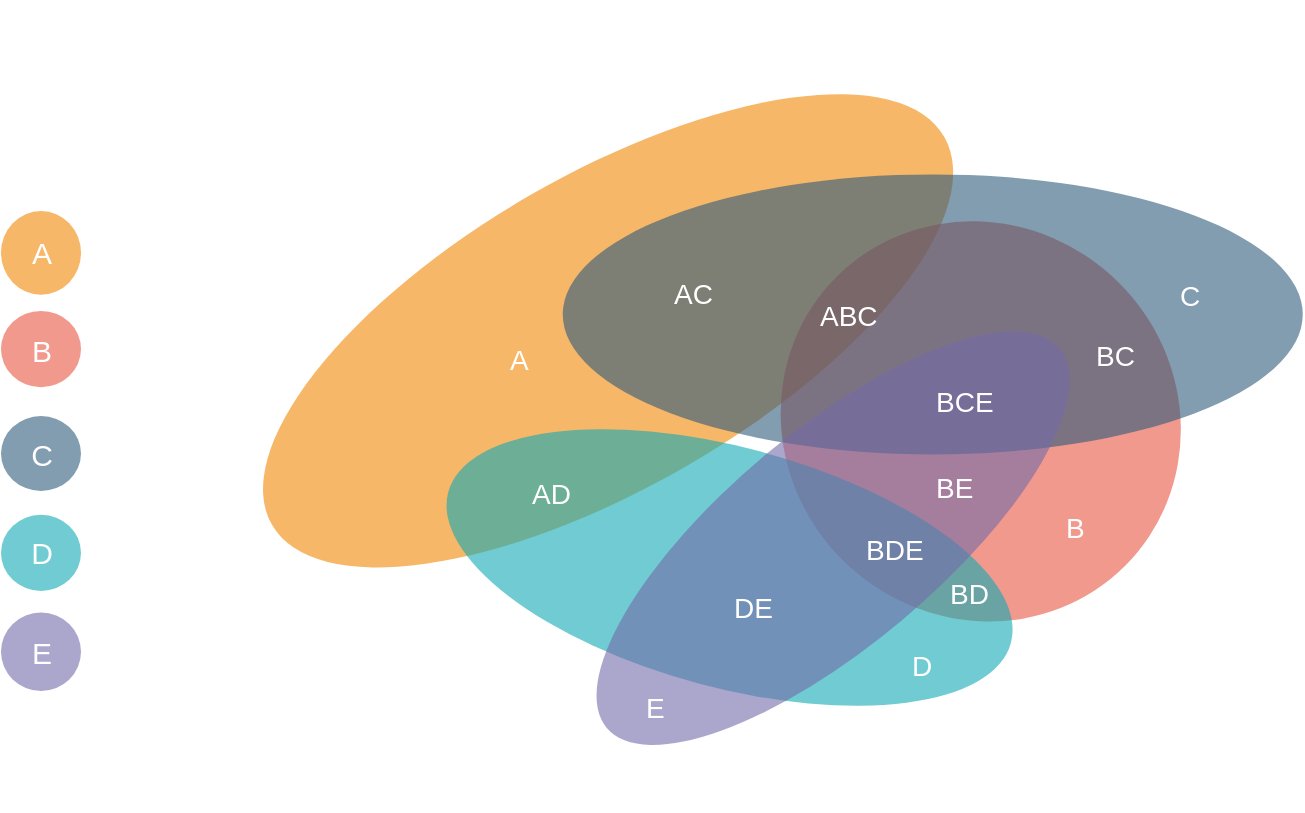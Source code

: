 <mxfile version="13.6.4" type="github">
  <diagram id="3228e29e-7158-1315-38df-8450db1d8a1d" name="Page-1">
    <mxGraphModel dx="2062" dy="1162" grid="1" gridSize="10" guides="1" tooltips="1" connect="1" arrows="1" fold="1" page="1" pageScale="1" pageWidth="1169" pageHeight="827" background="#ffffff" math="0" shadow="0">
      <root>
        <mxCell id="0" />
        <mxCell id="1" parent="0" />
        <mxCell id="21541" value="" style="ellipse;whiteSpace=wrap;rotation=-30;fillColor=#F08705;opacity=60;strokeColor=none;html=1;" parent="1" vertex="1">
          <mxGeometry x="330.001" y="235.213" width="388.081" height="156.376" as="geometry" />
        </mxCell>
        <mxCell id="21542" value="" style="ellipse;whiteSpace=wrap;rotation=135;fillColor=#E85642;opacity=60;strokeColor=none;html=1;" parent="1" vertex="1">
          <mxGeometry x="612.463" y="256.562" width="195.802" height="204.28" as="geometry" />
        </mxCell>
        <mxCell id="21543" value="" style="ellipse;whiteSpace=wrap;fillColor=#2F5B7C;opacity=60;strokeColor=none;html=1;" parent="1" vertex="1">
          <mxGeometry x="501.38" y="235.217" width="370" height="140" as="geometry" />
        </mxCell>
        <mxCell id="21544" value="" style="ellipse;whiteSpace=wrap;fillColor=#12AAB5;opacity=60;strokeColor=none;rotation=15;html=1;" parent="1" vertex="1">
          <mxGeometry x="439.158" y="371.753" width="291.24" height="120" as="geometry" />
        </mxCell>
        <mxCell id="21545" value="" style="ellipse;whiteSpace=wrap;rotation=-40;fillColor=#736CA8;opacity=60;strokeColor=none;html=1;" parent="1" vertex="1">
          <mxGeometry x="488.844" y="363.382" width="295.401" height="107.284" as="geometry" />
        </mxCell>
        <mxCell id="21546" value="A" style="text;spacingTop=-5;fontStyle=0;fontSize=14;html=1;fontColor=#FFFFFF;" parent="1" vertex="1">
          <mxGeometry x="472.5" y="318.408" width="30" height="20" as="geometry" />
        </mxCell>
        <mxCell id="21547" value="B" style="text;spacingTop=-5;fontStyle=0;fontSize=14;html=1;fontColor=#FFFFFF;" parent="1" vertex="1">
          <mxGeometry x="750.5" y="401.56" width="30" height="20" as="geometry" />
        </mxCell>
        <mxCell id="21548" value="C" style="text;spacingTop=-5;fontStyle=0;fontSize=14;html=1;fontColor=#FFFFFF;" parent="1" vertex="1">
          <mxGeometry x="808.265" y="286.408" width="30" height="20" as="geometry" />
        </mxCell>
        <mxCell id="21549" value="D" style="text;spacingTop=-5;fontStyle=0;fontSize=14;html=1;fontColor=#FFFFFF;" parent="1" vertex="1">
          <mxGeometry x="674.38" y="470.667" width="30" height="20" as="geometry" />
        </mxCell>
        <mxCell id="21550" value="E" style="text;spacingTop=-5;fontStyle=0;fontSize=14;html=1;fontColor=#FFFFFF;" parent="1" vertex="1">
          <mxGeometry x="540.5" y="491.753" width="30" height="20" as="geometry" />
        </mxCell>
        <mxCell id="21551" value="AC" style="text;spacingTop=-5;fontStyle=0;fontSize=14;html=1;fontColor=#FFFFFF;" parent="1" vertex="1">
          <mxGeometry x="554.778" y="284.5" width="30" height="20" as="geometry" />
        </mxCell>
        <mxCell id="21552" value="BC" style="text;spacingTop=-5;fontStyle=0;fontSize=14;html=1;fontColor=#FFFFFF;" parent="1" vertex="1">
          <mxGeometry x="765.5" y="316.408" width="30" height="20" as="geometry" />
        </mxCell>
        <mxCell id="21553" value="ABC" style="text;spacingTop=-5;fontStyle=0;fontSize=14;html=1;fontColor=#FFFFFF;" parent="1" vertex="1">
          <mxGeometry x="628.38" y="296.408" width="30" height="20" as="geometry" />
        </mxCell>
        <mxCell id="21554" value="BCE" style="text;spacingTop=-5;fontStyle=0;fontSize=14;html=1;fontColor=#FFFFFF;" parent="1" vertex="1">
          <mxGeometry x="686.38" y="338.702" width="30" height="20" as="geometry" />
        </mxCell>
        <mxCell id="21555" value="BE" style="text;spacingTop=-5;fontStyle=0;fontSize=14;html=1;fontColor=#FFFFFF;" parent="1" vertex="1">
          <mxGeometry x="686.38" y="381.56" width="30" height="20" as="geometry" />
        </mxCell>
        <mxCell id="21556" value="BD" style="text;spacingTop=-5;fontStyle=0;fontSize=14;html=1;fontColor=#FFFFFF;" parent="1" vertex="1">
          <mxGeometry x="693.364" y="434.842" width="30" height="20" as="geometry" />
        </mxCell>
        <mxCell id="21557" value="BDE" style="text;spacingTop=-5;fontStyle=0;fontSize=14;html=1;fontColor=#FFFFFF;" parent="1" vertex="1">
          <mxGeometry x="650.5" y="412.999" width="30" height="20" as="geometry" />
        </mxCell>
        <mxCell id="21558" value="AD" style="text;spacingTop=-5;fontStyle=0;fontSize=14;html=1;fontColor=#FFFFFF;" parent="1" vertex="1">
          <mxGeometry x="484.381" y="384.899" width="30" height="20" as="geometry" />
        </mxCell>
        <mxCell id="21559" value="DE" style="text;spacingTop=-5;fontStyle=0;fontSize=14;html=1;fontColor=#FFFFFF;" parent="1" vertex="1">
          <mxGeometry x="584.778" y="441.56" width="30" height="20" as="geometry" />
        </mxCell>
        <mxCell id="21560" value="A" style="ellipse;whiteSpace=wrap;rotation=0;fillColor=#f08705;opacity=60;strokeColor=none;html=1;gradientColor=none;fontSize=15;fontColor=#FFFFFF;" parent="1" vertex="1">
          <mxGeometry x="220.5" y="253.485" width="40.0" height="41.869" as="geometry" />
        </mxCell>
        <mxCell id="21561" value="B" style="ellipse;whiteSpace=wrap;rotation=0;fillColor=#e85642;opacity=60;strokeColor=none;html=1;fontSize=15;fontColor=#FFFFFF;" parent="1" vertex="1">
          <mxGeometry x="220.5" y="303.485" width="40" height="38.092" as="geometry" />
        </mxCell>
        <mxCell id="21562" value="C" style="ellipse;whiteSpace=wrap;fillColor=#2f5b7c;opacity=60;strokeColor=none;html=1;fontSize=15;fontColor=#FFFFFF;" parent="1" vertex="1">
          <mxGeometry x="220.5" y="356.061" width="40" height="37.423" as="geometry" />
        </mxCell>
        <mxCell id="21563" value="D" style="ellipse;whiteSpace=wrap;fillColor=#12aab5;opacity=60;strokeColor=none;html=1;fontSize=15;fontColor=#FFFFFF;" parent="1" vertex="1">
          <mxGeometry x="220.5" y="405.392" width="40" height="38.092" as="geometry" />
        </mxCell>
        <mxCell id="21564" value="E" style="ellipse;whiteSpace=wrap;rotation=0;fillColor=#736ca8;opacity=60;strokeColor=none;html=1;fontSize=15;fontColor=#FFFFFF;" parent="1" vertex="1">
          <mxGeometry x="220.5" y="454.283" width="40.0" height="39.202" as="geometry" />
        </mxCell>
      </root>
    </mxGraphModel>
  </diagram>
</mxfile>
